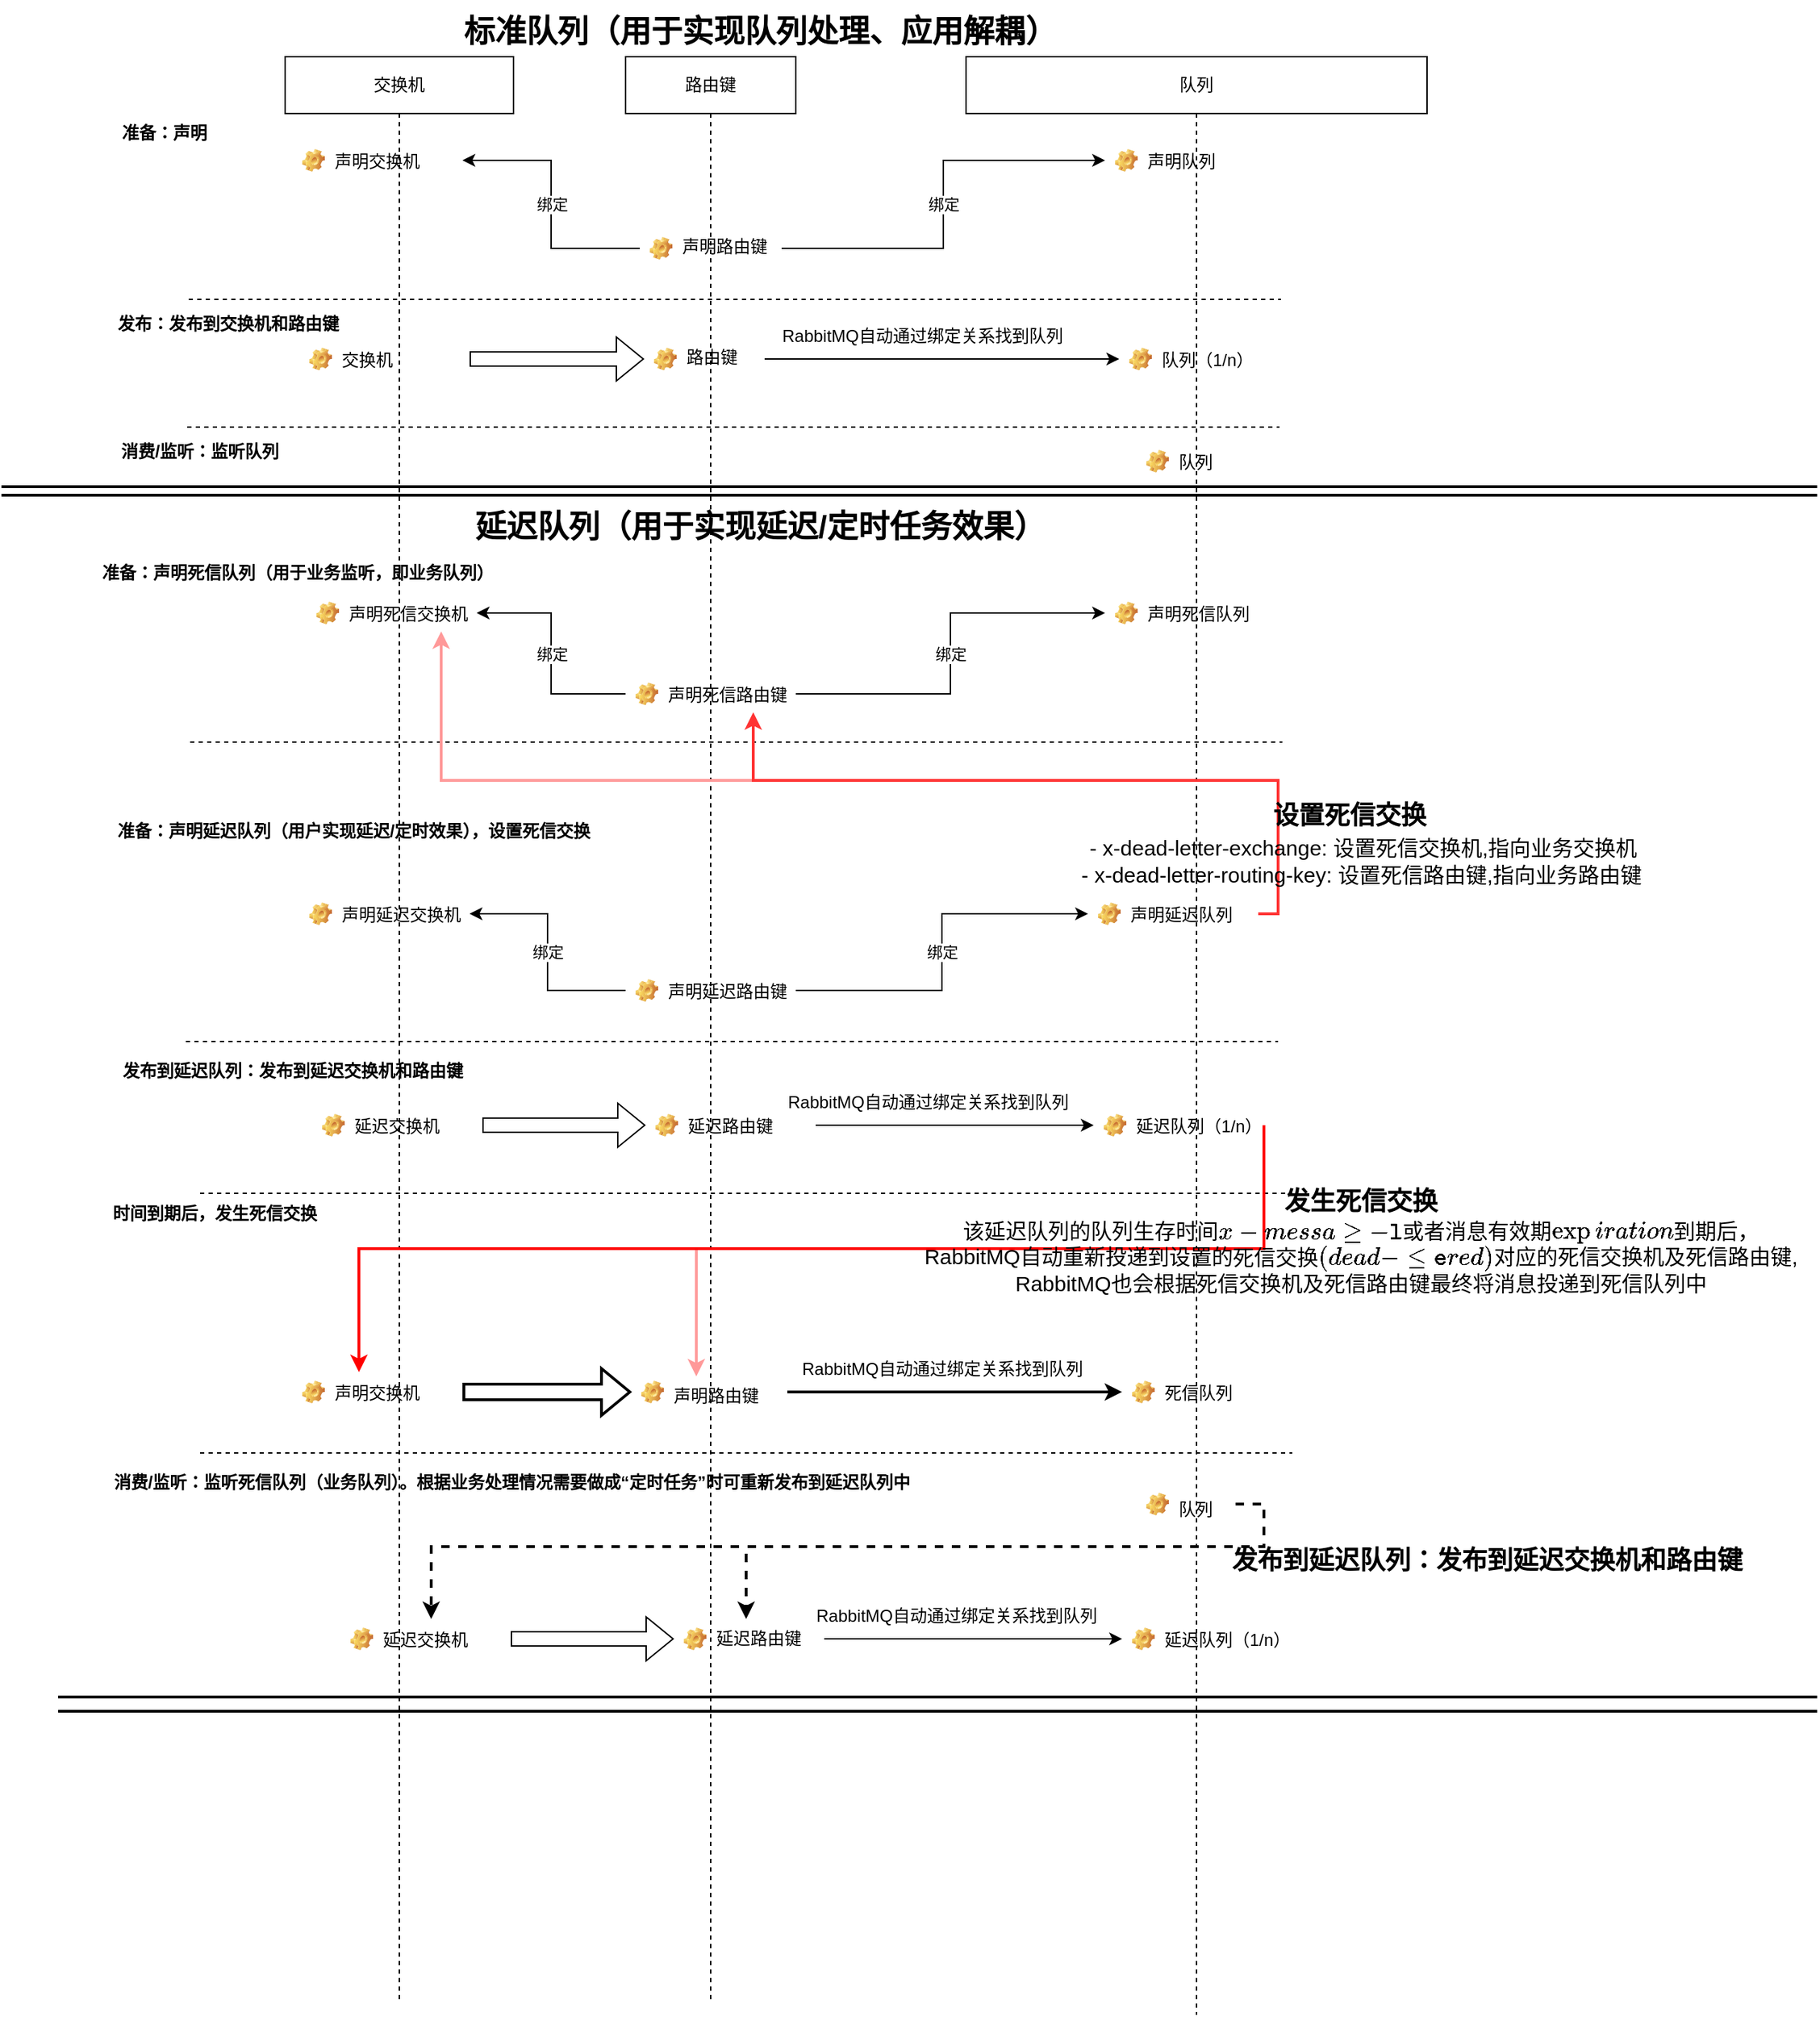 <mxfile version="20.2.3" type="device"><diagram id="zh0a5OgHcHwxC3AumDXa" name="使用过程"><mxGraphModel dx="1822" dy="865" grid="1" gridSize="10" guides="1" tooltips="1" connect="1" arrows="1" fold="1" page="0" pageScale="1" pageWidth="750" pageHeight="6000" math="0" shadow="0"><root><mxCell id="0"/><mxCell id="1" parent="0"/><mxCell id="u4Y3nyjBfjq_hev0V8fb-5" value="交换机" style="shape=umlLifeline;perimeter=lifelinePerimeter;whiteSpace=wrap;html=1;container=1;collapsible=0;recursiveResize=0;outlineConnect=0;" parent="1" vertex="1"><mxGeometry x="40" y="40" width="161" height="1370" as="geometry"/></mxCell><mxCell id="u4Y3nyjBfjq_hev0V8fb-9" value="声明交换机" style="label;fontStyle=0;strokeColor=none;fillColor=none;align=left;verticalAlign=top;overflow=hidden;spacingLeft=28;spacingRight=4;rotatable=0;points=[[0,0.5],[1,0.5]];portConstraint=eastwest;imageWidth=16;imageHeight=16;image=img/clipart/Gear_128x128.png" parent="u4Y3nyjBfjq_hev0V8fb-5" vertex="1"><mxGeometry x="5" y="60" width="120" height="26" as="geometry"/></mxCell><mxCell id="u4Y3nyjBfjq_hev0V8fb-22" value="交换机" style="label;fontStyle=0;strokeColor=none;fillColor=none;align=left;verticalAlign=top;overflow=hidden;spacingLeft=28;spacingRight=4;rotatable=0;points=[[0,0.5],[1,0.5]];portConstraint=eastwest;imageWidth=16;imageHeight=16;image=img/clipart/Gear_128x128.png" parent="u4Y3nyjBfjq_hev0V8fb-5" vertex="1"><mxGeometry x="10" y="200" width="120" height="26" as="geometry"/></mxCell><mxCell id="u4Y3nyjBfjq_hev0V8fb-40" value="声明延迟交换机" style="label;fontStyle=0;strokeColor=none;fillColor=none;align=left;verticalAlign=top;overflow=hidden;spacingLeft=28;spacingRight=4;rotatable=0;points=[[0,0.5],[1,0.5]];portConstraint=eastwest;imageWidth=16;imageHeight=16;image=img/clipart/Gear_128x128.png" parent="u4Y3nyjBfjq_hev0V8fb-5" vertex="1"><mxGeometry x="10" y="591" width="120" height="26" as="geometry"/></mxCell><mxCell id="u4Y3nyjBfjq_hev0V8fb-81" value="声明交换机" style="label;fontStyle=0;strokeColor=none;fillColor=none;align=left;verticalAlign=top;overflow=hidden;spacingLeft=28;spacingRight=4;rotatable=0;points=[[0,0.5],[1,0.5]];portConstraint=eastwest;imageWidth=16;imageHeight=16;image=img/clipart/Gear_128x128.png" parent="u4Y3nyjBfjq_hev0V8fb-5" vertex="1"><mxGeometry x="5" y="928" width="120" height="26" as="geometry"/></mxCell><mxCell id="u4Y3nyjBfjq_hev0V8fb-6" value="路由键" style="shape=umlLifeline;perimeter=lifelinePerimeter;whiteSpace=wrap;html=1;container=1;collapsible=0;recursiveResize=0;outlineConnect=0;strokeColor=default;" parent="1" vertex="1"><mxGeometry x="280" y="40" width="120" height="1370" as="geometry"/></mxCell><mxCell id="u4Y3nyjBfjq_hev0V8fb-23" value="路由键" style="label;fontStyle=0;strokeColor=none;fillColor=none;align=left;verticalAlign=top;overflow=hidden;spacingLeft=28;spacingRight=4;rotatable=0;points=[[0,0.5],[1,0.5]];portConstraint=eastwest;imageWidth=16;imageHeight=16;image=img/clipart/Gear_128x128.png" parent="u4Y3nyjBfjq_hev0V8fb-6" vertex="1"><mxGeometry x="13" y="198" width="85" height="30" as="geometry"/></mxCell><mxCell id="u4Y3nyjBfjq_hev0V8fb-43" value="声明路由键" style="label;fontStyle=0;strokeColor=none;fillColor=none;align=left;verticalAlign=top;overflow=hidden;spacingLeft=28;spacingRight=4;rotatable=0;points=[[0,0.5],[1,0.5]];portConstraint=eastwest;imageWidth=16;imageHeight=16;image=img/clipart/Gear_128x128.png" parent="u4Y3nyjBfjq_hev0V8fb-6" vertex="1"><mxGeometry x="10" y="120" width="100" height="30" as="geometry"/></mxCell><mxCell id="u4Y3nyjBfjq_hev0V8fb-46" value="声明延迟路由键" style="label;fontStyle=0;strokeColor=none;fillColor=none;align=left;verticalAlign=top;overflow=hidden;spacingLeft=28;spacingRight=4;rotatable=0;points=[[0,0.5],[1,0.5]];portConstraint=eastwest;imageWidth=16;imageHeight=16;image=img/clipart/Gear_128x128.png" parent="u4Y3nyjBfjq_hev0V8fb-6" vertex="1"><mxGeometry y="645" width="120" height="26" as="geometry"/></mxCell><mxCell id="u4Y3nyjBfjq_hev0V8fb-82" value="声明路由键" style="label;fontStyle=0;strokeColor=none;fillColor=none;align=left;verticalAlign=top;overflow=hidden;spacingLeft=28;spacingRight=4;rotatable=0;points=[[0,0.5],[1,0.5]];portConstraint=eastwest;imageWidth=16;imageHeight=16;image=img/clipart/Gear_128x128.png" parent="u4Y3nyjBfjq_hev0V8fb-6" vertex="1"><mxGeometry x="4" y="930" width="110" height="22" as="geometry"/></mxCell><mxCell id="u4Y3nyjBfjq_hev0V8fb-122" value="延迟队列（用于实现延迟/定时任务效果）" style="text;align=center;fontStyle=1;verticalAlign=middle;spacingLeft=3;spacingRight=3;strokeColor=none;rotatable=0;points=[[0,0.5],[1,0.5]];portConstraint=eastwest;fontSize=22;" parent="u4Y3nyjBfjq_hev0V8fb-6" vertex="1"><mxGeometry x="-115" y="310" width="420" height="38" as="geometry"/></mxCell><mxCell id="u4Y3nyjBfjq_hev0V8fb-53" value="声明死信路由键" style="label;fontStyle=0;strokeColor=none;fillColor=none;align=left;verticalAlign=top;overflow=hidden;spacingLeft=28;spacingRight=4;rotatable=0;points=[[0,0.5],[1,0.5]];portConstraint=eastwest;imageWidth=16;imageHeight=16;image=img/clipart/Gear_128x128.png" parent="u4Y3nyjBfjq_hev0V8fb-6" vertex="1"><mxGeometry y="436" width="120" height="26" as="geometry"/></mxCell><mxCell id="u4Y3nyjBfjq_hev0V8fb-7" value="队列" style="shape=umlLifeline;perimeter=lifelinePerimeter;whiteSpace=wrap;html=1;container=1;collapsible=0;recursiveResize=0;outlineConnect=0;" parent="1" vertex="1"><mxGeometry x="520" y="40" width="325" height="1380" as="geometry"/></mxCell><mxCell id="u4Y3nyjBfjq_hev0V8fb-10" value="声明队列" style="label;fontStyle=0;strokeColor=none;fillColor=none;align=left;verticalAlign=top;overflow=hidden;spacingLeft=28;spacingRight=4;rotatable=0;points=[[0,0.5],[1,0.5]];portConstraint=eastwest;imageWidth=16;imageHeight=16;image=img/clipart/Gear_128x128.png" parent="u4Y3nyjBfjq_hev0V8fb-7" vertex="1"><mxGeometry x="98" y="60" width="120" height="26" as="geometry"/></mxCell><mxCell id="u4Y3nyjBfjq_hev0V8fb-24" value="队列（1/n）" style="label;fontStyle=0;strokeColor=none;fillColor=none;align=left;verticalAlign=top;overflow=hidden;spacingLeft=28;spacingRight=4;rotatable=0;points=[[0,0.5],[1,0.5]];portConstraint=eastwest;imageWidth=16;imageHeight=16;image=img/clipart/Gear_128x128.png" parent="u4Y3nyjBfjq_hev0V8fb-7" vertex="1"><mxGeometry x="108" y="200" width="120" height="26" as="geometry"/></mxCell><mxCell id="u4Y3nyjBfjq_hev0V8fb-45" value="声明延迟队列" style="label;fontStyle=0;strokeColor=none;fillColor=none;align=left;verticalAlign=top;overflow=hidden;spacingLeft=28;spacingRight=4;rotatable=0;points=[[0,0.5],[1,0.5]];portConstraint=eastwest;imageWidth=16;imageHeight=16;image=img/clipart/Gear_128x128.png" parent="u4Y3nyjBfjq_hev0V8fb-7" vertex="1"><mxGeometry x="86" y="591" width="120" height="26" as="geometry"/></mxCell><mxCell id="u4Y3nyjBfjq_hev0V8fb-72" value="延迟交换机" style="label;fontStyle=0;strokeColor=none;fillColor=none;align=left;verticalAlign=top;overflow=hidden;spacingLeft=28;spacingRight=4;rotatable=0;points=[[0,0.5],[1,0.5]];portConstraint=eastwest;imageWidth=16;imageHeight=16;image=img/clipart/Gear_128x128.png" parent="u4Y3nyjBfjq_hev0V8fb-7" vertex="1"><mxGeometry x="-461" y="740" width="120" height="26" as="geometry"/></mxCell><mxCell id="u4Y3nyjBfjq_hev0V8fb-73" value="延迟路由键" style="label;fontStyle=0;strokeColor=none;fillColor=none;align=left;verticalAlign=top;overflow=hidden;spacingLeft=28;spacingRight=4;rotatable=0;points=[[0,0.5],[1,0.5]];portConstraint=eastwest;imageWidth=16;imageHeight=16;image=img/clipart/Gear_128x128.png" parent="u4Y3nyjBfjq_hev0V8fb-7" vertex="1"><mxGeometry x="-226" y="740" width="120" height="26" as="geometry"/></mxCell><mxCell id="u4Y3nyjBfjq_hev0V8fb-74" value="延迟队列（1/n）" style="label;fontStyle=0;strokeColor=none;fillColor=none;align=left;verticalAlign=top;overflow=hidden;spacingLeft=28;spacingRight=4;rotatable=0;points=[[0,0.5],[1,0.5]];portConstraint=eastwest;imageWidth=16;imageHeight=16;image=img/clipart/Gear_128x128.png" parent="u4Y3nyjBfjq_hev0V8fb-7" vertex="1"><mxGeometry x="90" y="740" width="120" height="26" as="geometry"/></mxCell><mxCell id="u4Y3nyjBfjq_hev0V8fb-75" value="" style="line;strokeWidth=1;fillColor=none;align=left;verticalAlign=middle;spacingTop=-1;spacingLeft=3;spacingRight=3;rotatable=0;labelPosition=right;points=[];portConstraint=eastwest;dashed=1;" parent="u4Y3nyjBfjq_hev0V8fb-7" vertex="1"><mxGeometry x="-540" y="797" width="770" height="8" as="geometry"/></mxCell><mxCell id="u4Y3nyjBfjq_hev0V8fb-76" style="edgeStyle=orthogonalEdgeStyle;rounded=0;orthogonalLoop=1;jettySize=auto;html=1;exitX=1;exitY=0.5;exitDx=0;exitDy=0;entryX=0;entryY=0.5;entryDx=0;entryDy=0;endArrow=classic;endFill=1;shape=flexArrow;" parent="u4Y3nyjBfjq_hev0V8fb-7" source="u4Y3nyjBfjq_hev0V8fb-72" target="u4Y3nyjBfjq_hev0V8fb-73" edge="1"><mxGeometry relative="1" as="geometry"/></mxCell><mxCell id="u4Y3nyjBfjq_hev0V8fb-77" style="edgeStyle=orthogonalEdgeStyle;rounded=0;orthogonalLoop=1;jettySize=auto;html=1;exitX=1;exitY=0.5;exitDx=0;exitDy=0;endArrow=classic;endFill=1;" parent="u4Y3nyjBfjq_hev0V8fb-7" source="u4Y3nyjBfjq_hev0V8fb-73" target="u4Y3nyjBfjq_hev0V8fb-74" edge="1"><mxGeometry relative="1" as="geometry"/></mxCell><mxCell id="u4Y3nyjBfjq_hev0V8fb-78" value="RabbitMQ自动通过绑定关系找到队列" style="text;html=1;align=center;verticalAlign=middle;resizable=0;points=[];autosize=1;strokeColor=none;fillColor=none;" parent="u4Y3nyjBfjq_hev0V8fb-7" vertex="1"><mxGeometry x="-137" y="722" width="220" height="30" as="geometry"/></mxCell><mxCell id="u4Y3nyjBfjq_hev0V8fb-88" value="死信队列" style="label;fontStyle=0;strokeColor=none;fillColor=none;align=left;verticalAlign=top;overflow=hidden;spacingLeft=28;spacingRight=4;rotatable=0;points=[[0,0.5],[1,0.5]];portConstraint=eastwest;imageWidth=16;imageHeight=16;image=img/clipart/Gear_128x128.png" parent="u4Y3nyjBfjq_hev0V8fb-7" vertex="1"><mxGeometry x="110" y="928" width="120" height="26" as="geometry"/></mxCell><mxCell id="u4Y3nyjBfjq_hev0V8fb-91" value="RabbitMQ自动通过绑定关系找到队列" style="text;html=1;align=center;verticalAlign=middle;resizable=0;points=[];autosize=1;strokeColor=none;fillColor=none;" parent="u4Y3nyjBfjq_hev0V8fb-7" vertex="1"><mxGeometry x="-127" y="910" width="220" height="30" as="geometry"/></mxCell><mxCell id="u4Y3nyjBfjq_hev0V8fb-119" style="edgeStyle=orthogonalEdgeStyle;rounded=0;orthogonalLoop=1;jettySize=auto;html=1;exitX=1;exitY=0.5;exitDx=0;exitDy=0;entryX=0.533;entryY=-0.038;entryDx=0;entryDy=0;entryPerimeter=0;fontSize=18;endArrow=classic;endFill=1;strokeColor=#000000;strokeWidth=2;dashed=1;" parent="u4Y3nyjBfjq_hev0V8fb-7" source="u4Y3nyjBfjq_hev0V8fb-98" target="u4Y3nyjBfjq_hev0V8fb-112" edge="1"><mxGeometry relative="1" as="geometry"><Array as="points"><mxPoint x="210" y="1020"/><mxPoint x="210" y="1050"/><mxPoint x="-377" y="1050"/></Array></mxGeometry></mxCell><mxCell id="u4Y3nyjBfjq_hev0V8fb-120" style="edgeStyle=orthogonalEdgeStyle;rounded=0;orthogonalLoop=1;jettySize=auto;html=1;exitX=1;exitY=0.5;exitDx=0;exitDy=0;fontSize=18;endArrow=classic;endFill=1;strokeColor=#000000;strokeWidth=2;dashed=1;" parent="u4Y3nyjBfjq_hev0V8fb-7" source="u4Y3nyjBfjq_hev0V8fb-98" target="u4Y3nyjBfjq_hev0V8fb-113" edge="1"><mxGeometry relative="1" as="geometry"><Array as="points"><mxPoint x="210" y="1020"/><mxPoint x="210" y="1050"/><mxPoint x="-155" y="1050"/></Array></mxGeometry></mxCell><mxCell id="u4Y3nyjBfjq_hev0V8fb-98" value="队列" style="label;fontStyle=0;strokeColor=none;fillColor=none;align=left;verticalAlign=top;overflow=hidden;spacingLeft=28;spacingRight=4;rotatable=0;points=[[0,0.5],[1,0.5]];portConstraint=eastwest;imageWidth=16;imageHeight=16;image=img/clipart/Gear_128x128.png" parent="u4Y3nyjBfjq_hev0V8fb-7" vertex="1"><mxGeometry x="120" y="1010" width="70" height="20" as="geometry"/></mxCell><mxCell id="u4Y3nyjBfjq_hev0V8fb-107" value="声明死信队列" style="label;fontStyle=0;strokeColor=none;fillColor=none;align=left;verticalAlign=top;overflow=hidden;spacingLeft=28;spacingRight=4;rotatable=0;points=[[0,0.5],[1,0.5]];portConstraint=eastwest;imageWidth=16;imageHeight=16;image=img/clipart/Gear_128x128.png" parent="u4Y3nyjBfjq_hev0V8fb-7" vertex="1"><mxGeometry x="98" y="379" width="120" height="26" as="geometry"/></mxCell><mxCell id="u4Y3nyjBfjq_hev0V8fb-108" value="队列" style="label;fontStyle=0;strokeColor=none;fillColor=none;align=left;verticalAlign=top;overflow=hidden;spacingLeft=28;spacingRight=4;rotatable=0;points=[[0,0.5],[1,0.5]];portConstraint=eastwest;imageWidth=16;imageHeight=16;image=img/clipart/Gear_128x128.png" parent="u4Y3nyjBfjq_hev0V8fb-7" vertex="1"><mxGeometry x="120" y="272" width="120" height="26" as="geometry"/></mxCell><mxCell id="u4Y3nyjBfjq_hev0V8fb-112" value="延迟交换机" style="label;fontStyle=0;strokeColor=none;fillColor=none;align=left;verticalAlign=top;overflow=hidden;spacingLeft=28;spacingRight=4;rotatable=0;points=[[0,0.5],[1,0.5]];portConstraint=eastwest;imageWidth=16;imageHeight=16;image=img/clipart/Gear_128x128.png" parent="u4Y3nyjBfjq_hev0V8fb-7" vertex="1"><mxGeometry x="-441" y="1102" width="120" height="26" as="geometry"/></mxCell><mxCell id="u4Y3nyjBfjq_hev0V8fb-113" value="延迟路由键" style="label;fontStyle=0;strokeColor=none;fillColor=none;align=left;verticalAlign=top;overflow=hidden;spacingLeft=28;spacingRight=4;rotatable=0;points=[[0,0.5],[1,0.5]];portConstraint=eastwest;imageWidth=16;imageHeight=16;image=img/clipart/Gear_128x128.png" parent="u4Y3nyjBfjq_hev0V8fb-7" vertex="1"><mxGeometry x="-206" y="1101" width="106" height="28" as="geometry"/></mxCell><mxCell id="u4Y3nyjBfjq_hev0V8fb-114" value="延迟队列（1/n）" style="label;fontStyle=0;strokeColor=none;fillColor=none;align=left;verticalAlign=top;overflow=hidden;spacingLeft=28;spacingRight=4;rotatable=0;points=[[0,0.5],[1,0.5]];portConstraint=eastwest;imageWidth=16;imageHeight=16;image=img/clipart/Gear_128x128.png" parent="u4Y3nyjBfjq_hev0V8fb-7" vertex="1"><mxGeometry x="110" y="1102" width="120" height="26" as="geometry"/></mxCell><mxCell id="u4Y3nyjBfjq_hev0V8fb-115" style="edgeStyle=orthogonalEdgeStyle;rounded=0;orthogonalLoop=1;jettySize=auto;html=1;exitX=1;exitY=0.5;exitDx=0;exitDy=0;entryX=0;entryY=0.5;entryDx=0;entryDy=0;endArrow=classic;endFill=1;shape=flexArrow;" parent="u4Y3nyjBfjq_hev0V8fb-7" source="u4Y3nyjBfjq_hev0V8fb-112" target="u4Y3nyjBfjq_hev0V8fb-113" edge="1"><mxGeometry relative="1" as="geometry"/></mxCell><mxCell id="u4Y3nyjBfjq_hev0V8fb-116" style="edgeStyle=orthogonalEdgeStyle;rounded=0;orthogonalLoop=1;jettySize=auto;html=1;exitX=1;exitY=0.5;exitDx=0;exitDy=0;endArrow=classic;endFill=1;" parent="u4Y3nyjBfjq_hev0V8fb-7" source="u4Y3nyjBfjq_hev0V8fb-113" target="u4Y3nyjBfjq_hev0V8fb-114" edge="1"><mxGeometry relative="1" as="geometry"/></mxCell><mxCell id="u4Y3nyjBfjq_hev0V8fb-117" value="RabbitMQ自动通过绑定关系找到队列" style="text;html=1;align=center;verticalAlign=middle;resizable=0;points=[];autosize=1;strokeColor=none;fillColor=none;" parent="u4Y3nyjBfjq_hev0V8fb-7" vertex="1"><mxGeometry x="-117" y="1084" width="220" height="30" as="geometry"/></mxCell><mxCell id="u4Y3nyjBfjq_hev0V8fb-8" value="" style="line;strokeWidth=1;fillColor=none;align=left;verticalAlign=middle;spacingTop=-1;spacingLeft=3;spacingRight=3;rotatable=0;labelPosition=right;points=[];portConstraint=eastwest;dashed=1;" parent="1" vertex="1"><mxGeometry x="-29" y="297" width="770" height="8" as="geometry"/></mxCell><mxCell id="u4Y3nyjBfjq_hev0V8fb-21" value="准备：声明" style="text;align=center;fontStyle=1;verticalAlign=middle;spacingLeft=3;spacingRight=3;strokeColor=none;rotatable=0;points=[[0,0.5],[1,0.5]];portConstraint=eastwest;dashed=1;" parent="1" vertex="1"><mxGeometry x="-85" y="80" width="80" height="26" as="geometry"/></mxCell><mxCell id="u4Y3nyjBfjq_hev0V8fb-25" style="edgeStyle=orthogonalEdgeStyle;rounded=0;orthogonalLoop=1;jettySize=auto;html=1;exitX=1;exitY=0.5;exitDx=0;exitDy=0;entryX=0;entryY=0.5;entryDx=0;entryDy=0;endArrow=classic;endFill=1;shape=flexArrow;" parent="1" source="u4Y3nyjBfjq_hev0V8fb-22" target="u4Y3nyjBfjq_hev0V8fb-23" edge="1"><mxGeometry relative="1" as="geometry"/></mxCell><mxCell id="u4Y3nyjBfjq_hev0V8fb-27" value="" style="line;strokeWidth=1;fillColor=none;align=left;verticalAlign=middle;spacingTop=-1;spacingLeft=3;spacingRight=3;rotatable=0;labelPosition=right;points=[];portConstraint=eastwest;dashed=1;" parent="1" vertex="1"><mxGeometry x="-28" y="207" width="770" height="8" as="geometry"/></mxCell><mxCell id="u4Y3nyjBfjq_hev0V8fb-28" style="edgeStyle=orthogonalEdgeStyle;rounded=0;orthogonalLoop=1;jettySize=auto;html=1;exitX=1;exitY=0.5;exitDx=0;exitDy=0;endArrow=classic;endFill=1;" parent="1" source="u4Y3nyjBfjq_hev0V8fb-23" target="u4Y3nyjBfjq_hev0V8fb-24" edge="1"><mxGeometry relative="1" as="geometry"/></mxCell><mxCell id="u4Y3nyjBfjq_hev0V8fb-29" value="RabbitMQ自动通过绑定关系找到队列" style="text;html=1;align=center;verticalAlign=middle;resizable=0;points=[];autosize=1;strokeColor=none;fillColor=none;" parent="1" vertex="1"><mxGeometry x="379" y="222" width="220" height="30" as="geometry"/></mxCell><mxCell id="u4Y3nyjBfjq_hev0V8fb-30" value="发布：发布到交换机和路由键" style="text;align=center;fontStyle=1;verticalAlign=middle;spacingLeft=3;spacingRight=3;strokeColor=none;rotatable=0;points=[[0,0.5],[1,0.5]];portConstraint=eastwest;" parent="1" vertex="1"><mxGeometry x="-80" y="215" width="160" height="25" as="geometry"/></mxCell><mxCell id="u4Y3nyjBfjq_hev0V8fb-37" value="" style="line;strokeWidth=2;fillColor=none;align=left;verticalAlign=middle;spacingTop=-1;spacingLeft=3;spacingRight=3;rotatable=0;labelPosition=right;points=[];portConstraint=eastwest;" parent="1" vertex="1"><mxGeometry x="-160" y="339" width="1280" height="8" as="geometry"/></mxCell><mxCell id="u4Y3nyjBfjq_hev0V8fb-38" value="消费/监听：监听队列" style="text;align=center;fontStyle=1;verticalAlign=middle;spacingLeft=3;spacingRight=3;strokeColor=none;rotatable=0;points=[[0,0.5],[1,0.5]];portConstraint=eastwest;" parent="1" vertex="1"><mxGeometry x="-80" y="305" width="120" height="25" as="geometry"/></mxCell><mxCell id="u4Y3nyjBfjq_hev0V8fb-39" value="标准队列（用于实现队列处理、应用解耦）" style="text;align=center;fontStyle=1;verticalAlign=middle;spacingLeft=3;spacingRight=3;strokeColor=none;rotatable=0;points=[[0,0.5],[1,0.5]];portConstraint=eastwest;fontSize=22;" parent="1" vertex="1"><mxGeometry x="165" width="420" height="40" as="geometry"/></mxCell><mxCell id="u4Y3nyjBfjq_hev0V8fb-41" value="" style="line;strokeWidth=2;fillColor=none;align=left;verticalAlign=middle;spacingTop=-1;spacingLeft=3;spacingRight=3;rotatable=0;labelPosition=right;points=[];portConstraint=eastwest;" parent="1" vertex="1"><mxGeometry x="-160" y="345" width="1280" height="8" as="geometry"/></mxCell><mxCell id="u4Y3nyjBfjq_hev0V8fb-52" value="声明死信交换机" style="label;fontStyle=0;strokeColor=none;fillColor=none;align=left;verticalAlign=top;overflow=hidden;spacingLeft=28;spacingRight=4;rotatable=0;points=[[0,0.5],[1,0.5]];portConstraint=eastwest;imageWidth=16;imageHeight=16;image=img/clipart/Gear_128x128.png" parent="1" vertex="1"><mxGeometry x="55" y="419" width="120" height="26" as="geometry"/></mxCell><mxCell id="u4Y3nyjBfjq_hev0V8fb-58" value="" style="line;strokeWidth=1;fillColor=none;align=left;verticalAlign=middle;spacingTop=-1;spacingLeft=3;spacingRight=3;rotatable=0;labelPosition=right;points=[];portConstraint=eastwest;dashed=1;" parent="1" vertex="1"><mxGeometry x="-27" y="519" width="770" height="8" as="geometry"/></mxCell><mxCell id="u4Y3nyjBfjq_hev0V8fb-59" value="准备：声明死信队列（用于业务监听，即业务队列）" style="text;align=center;fontStyle=1;verticalAlign=middle;spacingLeft=3;spacingRight=3;strokeColor=none;rotatable=0;points=[[0,0.5],[1,0.5]];portConstraint=eastwest;dashed=1;" parent="1" vertex="1"><mxGeometry x="-86" y="388" width="270" height="30" as="geometry"/></mxCell><mxCell id="u4Y3nyjBfjq_hev0V8fb-60" value="" style="line;strokeWidth=1;fillColor=none;align=left;verticalAlign=middle;spacingTop=-1;spacingLeft=3;spacingRight=3;rotatable=0;labelPosition=right;points=[];portConstraint=eastwest;dashed=1;" parent="1" vertex="1"><mxGeometry x="-30" y="730" width="770" height="8" as="geometry"/></mxCell><mxCell id="u4Y3nyjBfjq_hev0V8fb-62" style="edgeStyle=orthogonalEdgeStyle;rounded=0;orthogonalLoop=1;jettySize=auto;html=1;exitX=1;exitY=0.5;exitDx=0;exitDy=0;fontSize=12;endArrow=classic;endFill=1;strokeWidth=2;strokeColor=#FF9999;" parent="1" source="u4Y3nyjBfjq_hev0V8fb-45" target="u4Y3nyjBfjq_hev0V8fb-52" edge="1"><mxGeometry relative="1" as="geometry"><Array as="points"><mxPoint x="740" y="644"/><mxPoint x="740" y="550"/><mxPoint x="150" y="550"/></Array></mxGeometry></mxCell><mxCell id="u4Y3nyjBfjq_hev0V8fb-63" style="edgeStyle=orthogonalEdgeStyle;rounded=0;orthogonalLoop=1;jettySize=auto;html=1;exitX=1;exitY=0.5;exitDx=0;exitDy=0;fontSize=12;endArrow=classic;endFill=1;strokeWidth=2;strokeColor=#FF3333;" parent="1" source="u4Y3nyjBfjq_hev0V8fb-45" target="u4Y3nyjBfjq_hev0V8fb-53" edge="1"><mxGeometry relative="1" as="geometry"><Array as="points"><mxPoint x="740" y="644"/><mxPoint x="740" y="550"/><mxPoint x="370" y="550"/></Array></mxGeometry></mxCell><mxCell id="u4Y3nyjBfjq_hev0V8fb-79" value="发布到延迟队列：发布到延迟交换机和路由键" style="text;align=center;fontStyle=1;verticalAlign=middle;spacingLeft=3;spacingRight=3;strokeColor=none;rotatable=0;points=[[0,0.5],[1,0.5]];portConstraint=eastwest;" parent="1" vertex="1"><mxGeometry x="-80" y="738" width="251" height="32" as="geometry"/></mxCell><mxCell id="u4Y3nyjBfjq_hev0V8fb-84" style="edgeStyle=orthogonalEdgeStyle;rounded=0;orthogonalLoop=1;jettySize=auto;html=1;exitX=1;exitY=0.5;exitDx=0;exitDy=0;entryX=0.417;entryY=0;entryDx=0;entryDy=0;entryPerimeter=0;fontSize=15;endArrow=classic;endFill=1;strokeColor=#FF9999;strokeWidth=2;" parent="1" source="u4Y3nyjBfjq_hev0V8fb-74" target="u4Y3nyjBfjq_hev0V8fb-82" edge="1"><mxGeometry relative="1" as="geometry"><Array as="points"><mxPoint x="730" y="793"/><mxPoint x="730" y="880"/><mxPoint x="330" y="880"/></Array></mxGeometry></mxCell><mxCell id="u4Y3nyjBfjq_hev0V8fb-83" style="edgeStyle=orthogonalEdgeStyle;rounded=0;orthogonalLoop=1;jettySize=auto;html=1;exitX=1;exitY=0.5;exitDx=0;exitDy=0;entryX=0.392;entryY=-0.038;entryDx=0;entryDy=0;entryPerimeter=0;fontSize=15;endArrow=classic;endFill=1;strokeColor=#FF0000;strokeWidth=2;" parent="1" source="u4Y3nyjBfjq_hev0V8fb-74" target="u4Y3nyjBfjq_hev0V8fb-81" edge="1"><mxGeometry relative="1" as="geometry"><Array as="points"><mxPoint x="730" y="793"/><mxPoint x="730" y="880"/><mxPoint x="92" y="880"/></Array></mxGeometry></mxCell><mxCell id="u4Y3nyjBfjq_hev0V8fb-89" style="edgeStyle=orthogonalEdgeStyle;rounded=0;orthogonalLoop=1;jettySize=auto;html=1;exitX=1;exitY=0.5;exitDx=0;exitDy=0;entryX=0;entryY=0.5;entryDx=0;entryDy=0;fontSize=18;endArrow=classic;endFill=1;strokeColor=#000000;strokeWidth=2;shape=flexArrow;" parent="1" source="u4Y3nyjBfjq_hev0V8fb-81" target="u4Y3nyjBfjq_hev0V8fb-82" edge="1"><mxGeometry relative="1" as="geometry"/></mxCell><mxCell id="u4Y3nyjBfjq_hev0V8fb-90" style="edgeStyle=orthogonalEdgeStyle;rounded=0;orthogonalLoop=1;jettySize=auto;html=1;exitX=1;exitY=0.5;exitDx=0;exitDy=0;fontSize=18;endArrow=classic;endFill=1;strokeColor=#000000;strokeWidth=2;" parent="1" source="u4Y3nyjBfjq_hev0V8fb-82" target="u4Y3nyjBfjq_hev0V8fb-88" edge="1"><mxGeometry relative="1" as="geometry"/></mxCell><mxCell id="u4Y3nyjBfjq_hev0V8fb-94" value="" style="line;strokeWidth=1;fillColor=none;align=left;verticalAlign=middle;spacingTop=-1;spacingLeft=3;spacingRight=3;rotatable=0;labelPosition=right;points=[];portConstraint=eastwest;dashed=1;" parent="1" vertex="1"><mxGeometry x="-20" y="1020" width="770" height="8" as="geometry"/></mxCell><mxCell id="u4Y3nyjBfjq_hev0V8fb-100" value="" style="line;strokeWidth=2;fillColor=none;align=left;verticalAlign=middle;spacingTop=-1;spacingLeft=3;spacingRight=3;rotatable=0;labelPosition=right;points=[];portConstraint=eastwest;" parent="1" vertex="1"><mxGeometry x="-120" y="1192" width="1240" height="8" as="geometry"/></mxCell><mxCell id="u4Y3nyjBfjq_hev0V8fb-99" value="消费/监听：监听死信队列（业务队列）。根据业务处理情况需要做成“定时任务”时可重新发布到延迟队列中" style="text;align=center;fontStyle=1;verticalAlign=middle;spacingLeft=3;spacingRight=3;strokeColor=none;rotatable=0;points=[[0,0.5],[1,0.5]];portConstraint=eastwest;" parent="1" vertex="1"><mxGeometry x="-80" y="1028" width="560" height="32" as="geometry"/></mxCell><mxCell id="u4Y3nyjBfjq_hev0V8fb-61" value="准备：声明延迟队列（用户实现延迟/定时效果），设置死信交换" style="text;align=center;fontStyle=1;verticalAlign=middle;spacingLeft=3;spacingRight=3;strokeColor=none;rotatable=0;points=[[0,0.5],[1,0.5]];portConstraint=eastwest;dashed=1;" parent="1" vertex="1"><mxGeometry x="-85" y="570" width="347" height="30" as="geometry"/></mxCell><mxCell id="u4Y3nyjBfjq_hev0V8fb-97" value="时间到期后，发生死信交换" style="text;align=center;fontStyle=1;verticalAlign=middle;spacingLeft=3;spacingRight=3;strokeColor=none;rotatable=0;points=[[0,0.5],[1,0.5]];portConstraint=eastwest;" parent="1" vertex="1"><mxGeometry x="-100" y="840" width="181" height="29" as="geometry"/></mxCell><mxCell id="u4Y3nyjBfjq_hev0V8fb-85" value="&lt;div&gt;&lt;font style=&quot;font-size: 18px;&quot;&gt;&lt;b&gt;发生死信交换&lt;/b&gt;&lt;/font&gt;&lt;/div&gt;&lt;div&gt;该延迟队列的队列生存时间`x-message-ttl`或者消息有效期`expiration`到期后，&lt;/div&gt;&lt;div&gt;RabbitMQ自动重新投递到设置的`死信交换(dead-lettered)`对应的死信交换机及死信路由键,&lt;/div&gt;&lt;div&gt;RabbitMQ也会根据死信交换机及死信路由键最终将消息投递到死信队列中&lt;/div&gt;" style="text;html=1;align=center;verticalAlign=middle;resizable=0;points=[];autosize=1;strokeColor=none;fillColor=none;fontSize=15;" parent="1" vertex="1"><mxGeometry x="488" y="830" width="620" height="90" as="geometry"/></mxCell><mxCell id="u4Y3nyjBfjq_hev0V8fb-64" value="&lt;div style=&quot;font-size: 18px;&quot;&gt;&lt;font style=&quot;font-size: 18px;&quot;&gt;&lt;b&gt;设置死信交换&lt;/b&gt;&lt;/font&gt;&lt;/div&gt;&lt;div style=&quot;font-size: 15px;&quot;&gt;&lt;font style=&quot;font-size: 18px;&quot;&gt;&amp;nbsp; &amp;nbsp;&lt;/font&gt;&lt;font style=&quot;font-size: 15px;&quot;&gt; - x-dead-letter-exchange: 设置死信交换机,指向业务交换机&lt;/font&gt;&lt;/div&gt;&lt;div style=&quot;font-size: 15px;&quot;&gt;&lt;font style=&quot;font-size: 15px;&quot;&gt;&amp;nbsp; &amp;nbsp; - x-dead-letter-routing-key: 设置死信路由键,指向业务路由键&lt;/font&gt;&lt;/div&gt;" style="text;html=1;align=center;verticalAlign=middle;resizable=0;points=[];autosize=1;fontSize=12;" parent="1" vertex="1"><mxGeometry x="570" y="560" width="440" height="70" as="geometry"/></mxCell><mxCell id="u4Y3nyjBfjq_hev0V8fb-118" value="发布到延迟队列：发布到延迟交换机和路由键" style="text;align=center;fontStyle=1;verticalAlign=middle;spacingLeft=3;spacingRight=3;strokeColor=none;rotatable=0;points=[[0,0.5],[1,0.5]];portConstraint=eastwest;fontSize=18;" parent="1" vertex="1"><mxGeometry x="702" y="1079" width="371" height="38" as="geometry"/></mxCell><mxCell id="u4Y3nyjBfjq_hev0V8fb-121" value="" style="line;strokeWidth=2;fillColor=none;align=left;verticalAlign=middle;spacingTop=-1;spacingLeft=3;spacingRight=3;rotatable=0;labelPosition=right;points=[];portConstraint=eastwest;" parent="1" vertex="1"><mxGeometry x="-120" y="1202" width="1240" height="8" as="geometry"/></mxCell><mxCell id="5WZJZf84gO6sg7GmKx_B-1" value="绑定" style="edgeStyle=orthogonalEdgeStyle;rounded=0;orthogonalLoop=1;jettySize=auto;html=1;exitX=0;exitY=0.5;exitDx=0;exitDy=0;" parent="1" source="u4Y3nyjBfjq_hev0V8fb-43" target="u4Y3nyjBfjq_hev0V8fb-9" edge="1"><mxGeometry relative="1" as="geometry"/></mxCell><mxCell id="5WZJZf84gO6sg7GmKx_B-2" value="绑定" style="edgeStyle=orthogonalEdgeStyle;rounded=0;orthogonalLoop=1;jettySize=auto;html=1;exitX=0;exitY=0.5;exitDx=0;exitDy=0;entryX=1;entryY=0.5;entryDx=0;entryDy=0;" parent="1" source="u4Y3nyjBfjq_hev0V8fb-53" target="u4Y3nyjBfjq_hev0V8fb-52" edge="1"><mxGeometry relative="1" as="geometry"/></mxCell><mxCell id="5WZJZf84gO6sg7GmKx_B-3" value="绑定" style="edgeStyle=orthogonalEdgeStyle;rounded=0;orthogonalLoop=1;jettySize=auto;html=1;exitX=1;exitY=0.5;exitDx=0;exitDy=0;" parent="1" source="u4Y3nyjBfjq_hev0V8fb-53" target="u4Y3nyjBfjq_hev0V8fb-107" edge="1"><mxGeometry relative="1" as="geometry"/></mxCell><mxCell id="5WZJZf84gO6sg7GmKx_B-4" value="绑定" style="edgeStyle=orthogonalEdgeStyle;rounded=0;orthogonalLoop=1;jettySize=auto;html=1;exitX=1;exitY=0.5;exitDx=0;exitDy=0;" parent="1" source="u4Y3nyjBfjq_hev0V8fb-43" target="u4Y3nyjBfjq_hev0V8fb-10" edge="1"><mxGeometry relative="1" as="geometry"/></mxCell><mxCell id="5WZJZf84gO6sg7GmKx_B-5" value="绑定" style="edgeStyle=orthogonalEdgeStyle;rounded=0;orthogonalLoop=1;jettySize=auto;html=1;exitX=1;exitY=0.5;exitDx=0;exitDy=0;" parent="1" source="u4Y3nyjBfjq_hev0V8fb-46" target="u4Y3nyjBfjq_hev0V8fb-45" edge="1"><mxGeometry relative="1" as="geometry"/></mxCell><mxCell id="5WZJZf84gO6sg7GmKx_B-6" value="绑定" style="edgeStyle=orthogonalEdgeStyle;rounded=0;orthogonalLoop=1;jettySize=auto;html=1;exitX=0;exitY=0.5;exitDx=0;exitDy=0;entryX=1;entryY=0.5;entryDx=0;entryDy=0;" parent="1" source="u4Y3nyjBfjq_hev0V8fb-46" target="u4Y3nyjBfjq_hev0V8fb-40" edge="1"><mxGeometry relative="1" as="geometry"/></mxCell></root></mxGraphModel></diagram></mxfile>